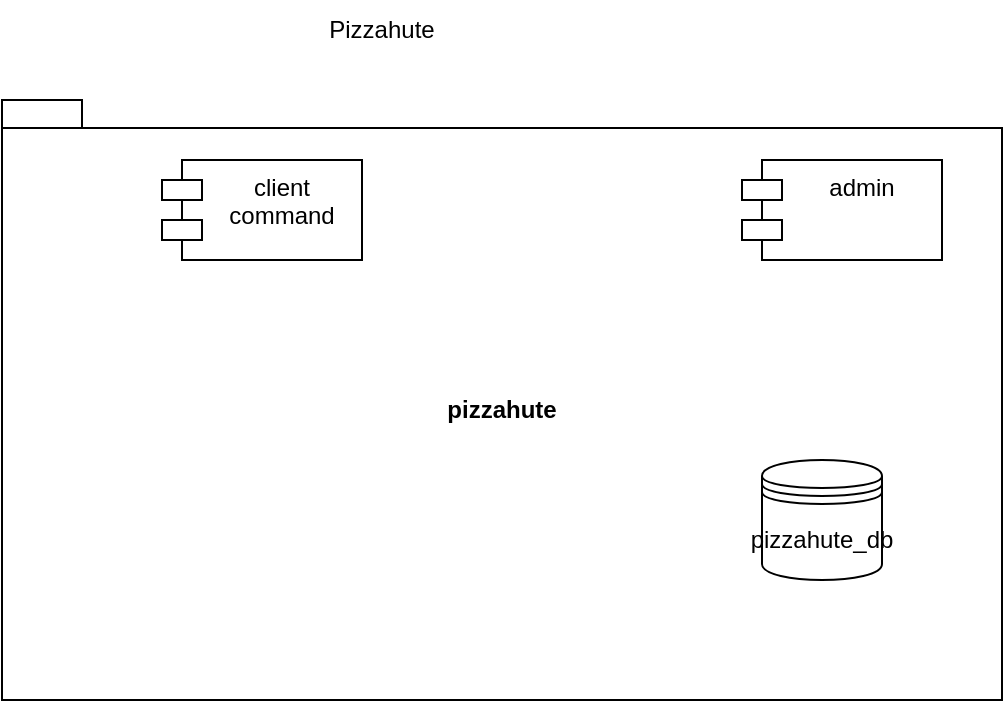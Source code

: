 <mxfile version="21.2.3" type="device" pages="2">
  <diagram name="Page-1" id="1sQW3lGcJHg0DcuX9F4K">
    <mxGraphModel dx="1120" dy="497" grid="1" gridSize="10" guides="1" tooltips="1" connect="1" arrows="1" fold="1" page="1" pageScale="1" pageWidth="3300" pageHeight="4681" math="0" shadow="0">
      <root>
        <mxCell id="0" />
        <mxCell id="1" parent="0" />
        <mxCell id="dkSUZ9JKfiks0ZdesyfP-6" value="pizzahute" style="shape=folder;fontStyle=1;spacingTop=10;tabWidth=40;tabHeight=14;tabPosition=left;html=1;whiteSpace=wrap;" vertex="1" parent="1">
          <mxGeometry x="280" y="80" width="500" height="300" as="geometry" />
        </mxCell>
        <mxCell id="dkSUZ9JKfiks0ZdesyfP-1" value="admin" style="shape=module;align=left;spacingLeft=20;align=center;verticalAlign=top;whiteSpace=wrap;html=1;" vertex="1" parent="1">
          <mxGeometry x="650" y="110" width="100" height="50" as="geometry" />
        </mxCell>
        <mxCell id="dkSUZ9JKfiks0ZdesyfP-2" value="Pizzahute" style="text;html=1;strokeColor=none;fillColor=none;align=center;verticalAlign=middle;whiteSpace=wrap;rounded=0;" vertex="1" parent="1">
          <mxGeometry x="440" y="30" width="60" height="30" as="geometry" />
        </mxCell>
        <mxCell id="dkSUZ9JKfiks0ZdesyfP-4" value="client command&lt;br&gt;" style="shape=module;align=left;spacingLeft=20;align=center;verticalAlign=top;whiteSpace=wrap;html=1;" vertex="1" parent="1">
          <mxGeometry x="360" y="110" width="100" height="50" as="geometry" />
        </mxCell>
        <mxCell id="dkSUZ9JKfiks0ZdesyfP-7" value="pizzahute_db&lt;br&gt;" style="shape=datastore;whiteSpace=wrap;html=1;" vertex="1" parent="1">
          <mxGeometry x="660" y="260" width="60" height="60" as="geometry" />
        </mxCell>
      </root>
    </mxGraphModel>
  </diagram>
  <diagram id="MtvC6Fp_T6NC0wwzQ5yf" name="Page-2">
    <mxGraphModel dx="1120" dy="497" grid="1" gridSize="10" guides="1" tooltips="1" connect="1" arrows="1" fold="1" page="1" pageScale="1" pageWidth="3300" pageHeight="4681" math="0" shadow="0">
      <root>
        <mxCell id="0" />
        <mxCell id="1" parent="0" />
        <mxCell id="F_6cpcQaeWkQoCD5qxbh-1" value="authentification&lt;br&gt;" style="html=1;whiteSpace=wrap;strokeColor=none;fillColor=#0079D6;labelPosition=center;verticalLabelPosition=middle;verticalAlign=top;align=center;fontSize=12;outlineConnect=0;spacingTop=-6;fontColor=#FFFFFF;sketch=0;shape=mxgraph.sitemap.login;" vertex="1" parent="1">
          <mxGeometry x="90" y="130" width="350" height="180" as="geometry" />
        </mxCell>
        <mxCell id="F_6cpcQaeWkQoCD5qxbh-2" value="Site MAP" style="text;html=1;strokeColor=none;fillColor=none;align=center;verticalAlign=middle;whiteSpace=wrap;rounded=0;" vertex="1" parent="1">
          <mxGeometry x="480" y="50" width="60" height="30" as="geometry" />
        </mxCell>
      </root>
    </mxGraphModel>
  </diagram>
</mxfile>
